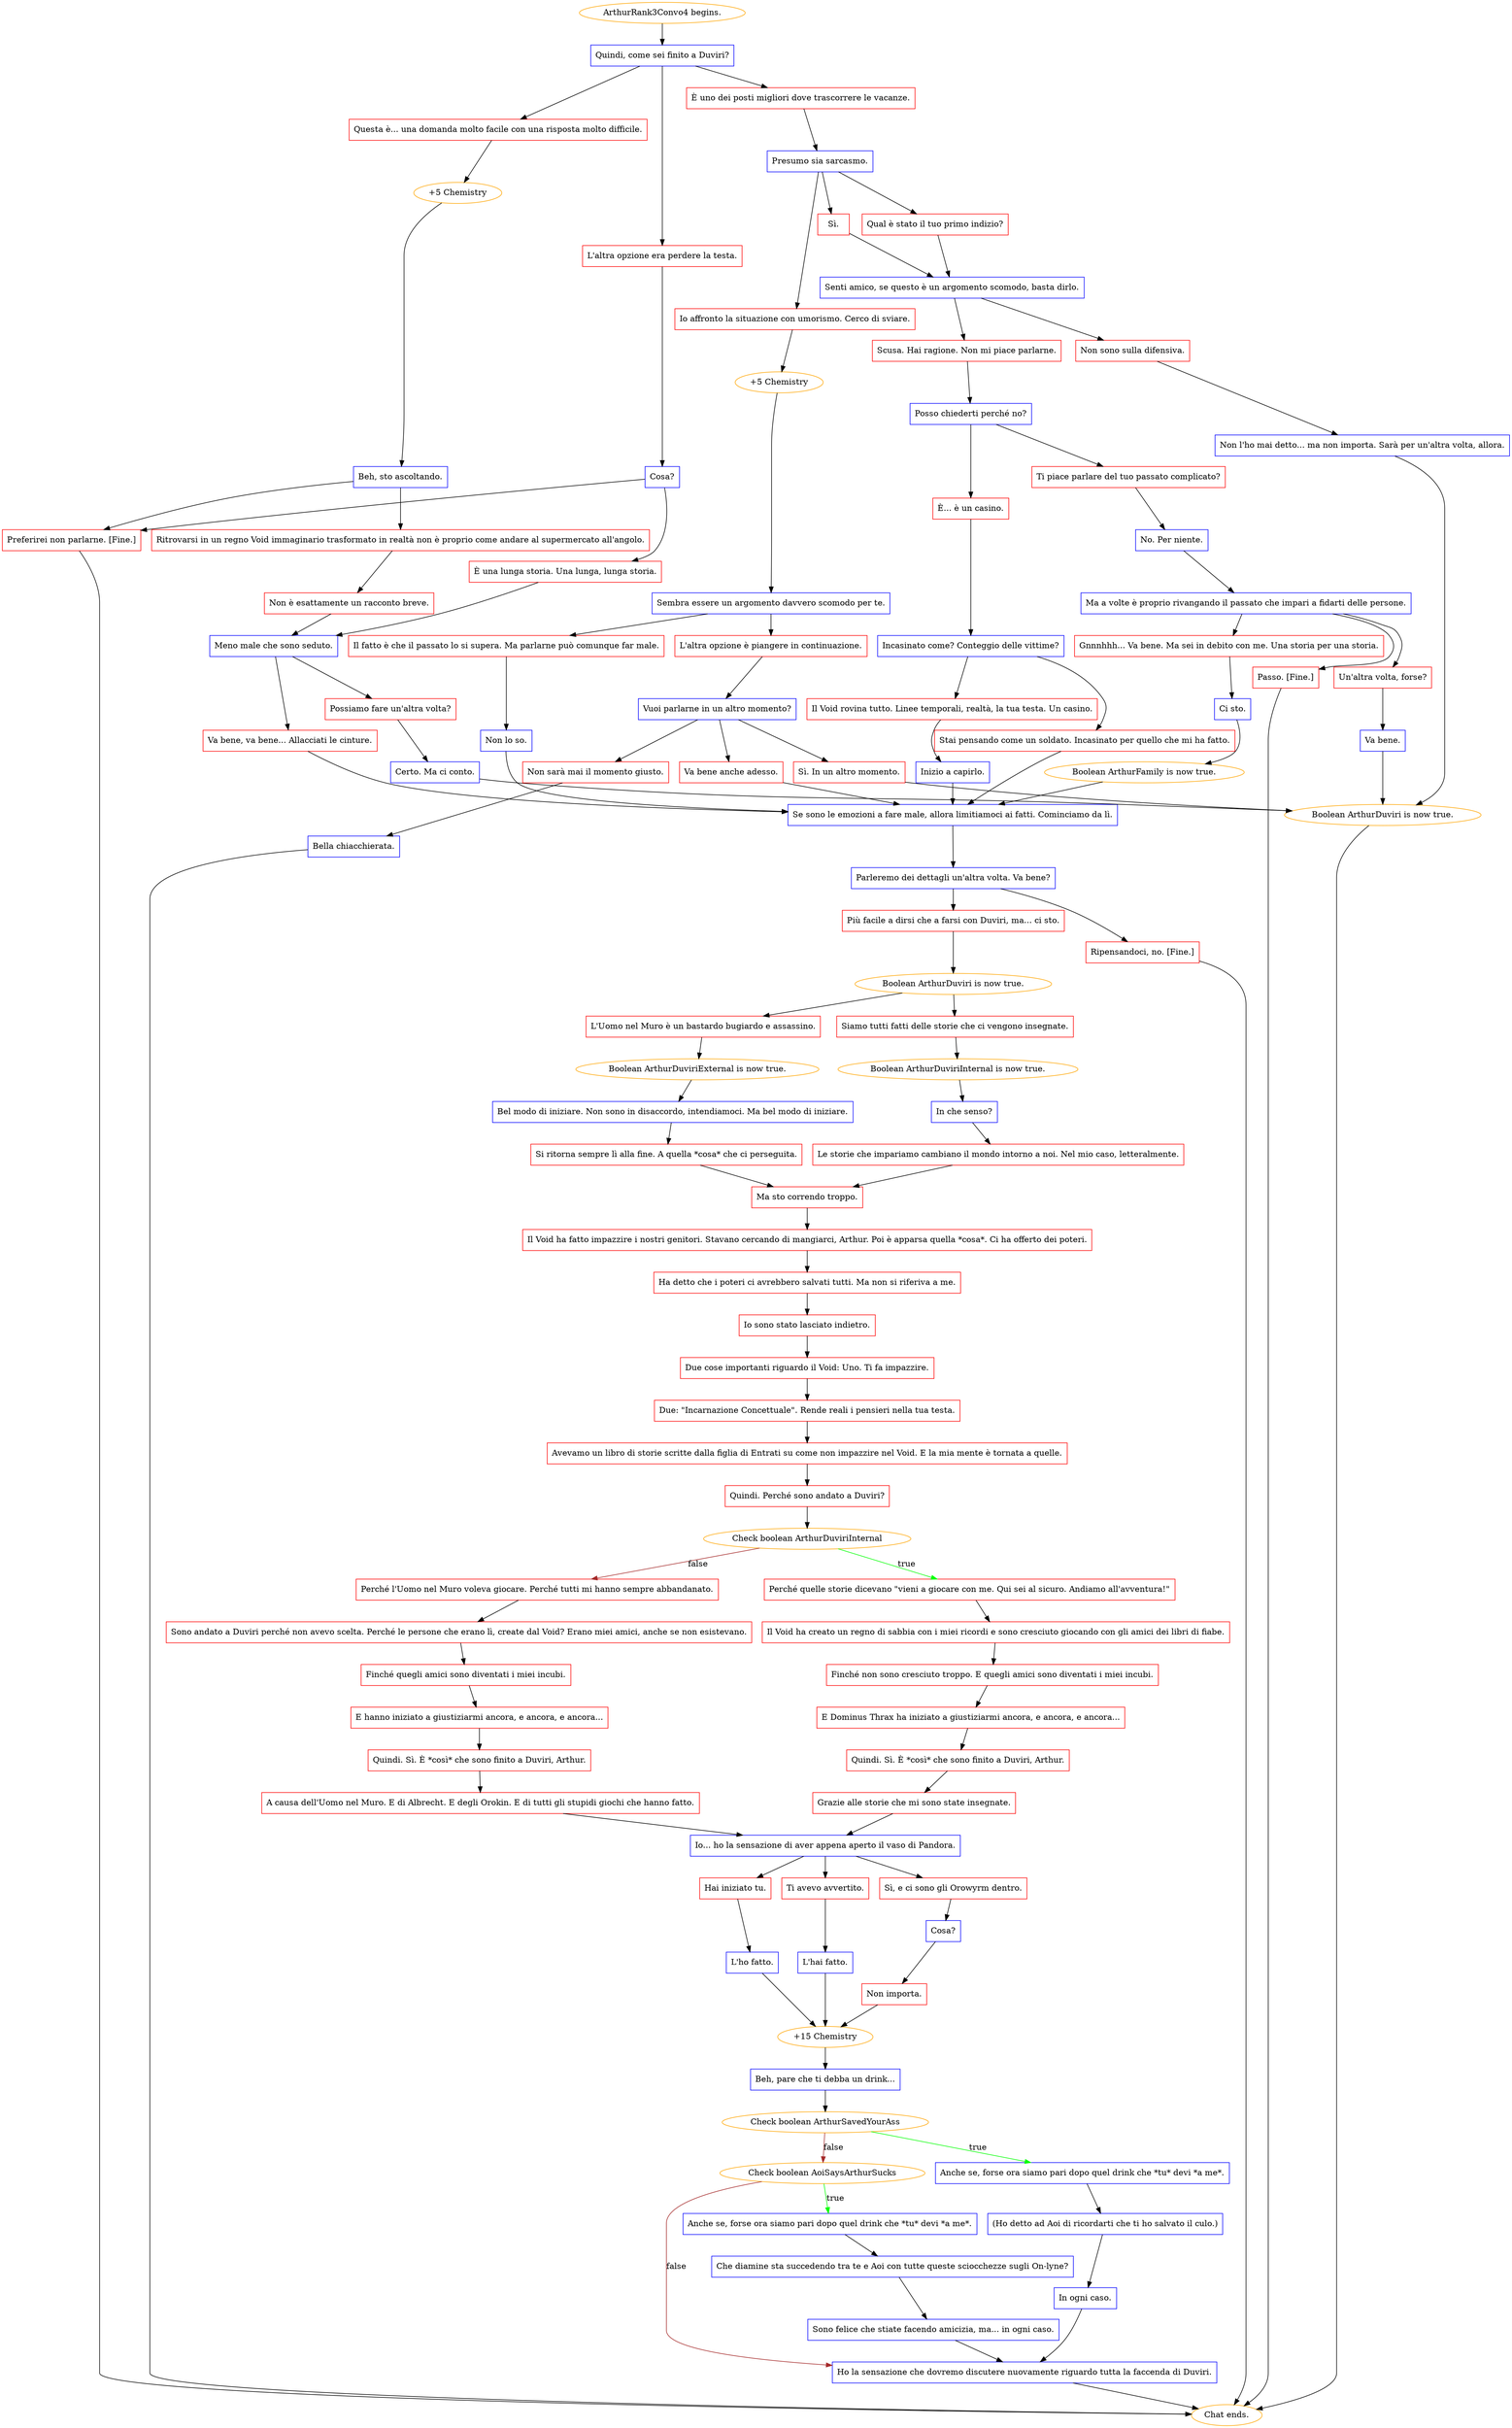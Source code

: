 digraph {
	"ArthurRank3Convo4 begins." [color=orange];
		"ArthurRank3Convo4 begins." -> j451493844;
	j451493844 [label="Quindi, come sei finito a Duviri?",shape=box,color=blue];
		j451493844 -> j4025673002;
		j451493844 -> j724888476;
		j451493844 -> j4208971134;
	j4025673002 [label="Questa è... una domanda molto facile con una risposta molto difficile.",shape=box,color=red];
		j4025673002 -> j213030185;
	j724888476 [label="L'altra opzione era perdere la testa.",shape=box,color=red];
		j724888476 -> j1280407967;
	j4208971134 [label="È uno dei posti migliori dove trascorrere le vacanze.",shape=box,color=red];
		j4208971134 -> j3356712743;
	j213030185 [label="+5 Chemistry",color=orange];
		j213030185 -> j3381311522;
	j1280407967 [label="Cosa?",shape=box,color=blue];
		j1280407967 -> j1848819517;
		j1280407967 -> j1856520504;
	j3356712743 [label="Presumo sia sarcasmo.",shape=box,color=blue];
		j3356712743 -> j3816715705;
		j3356712743 -> j2150526720;
		j3356712743 -> j3568773982;
	j3381311522 [label="Beh, sto ascoltando.",shape=box,color=blue];
		j3381311522 -> j675003556;
		j3381311522 -> j1856520504;
	j1848819517 [label="È una lunga storia. Una lunga, lunga storia.",shape=box,color=red];
		j1848819517 -> j834799016;
	j1856520504 [label="Preferirei non parlarne. [Fine.]",shape=box,color=red];
		j1856520504 -> "Chat ends.";
	j3816715705 [label="Io affronto la situazione con umorismo. Cerco di sviare.",shape=box,color=red];
		j3816715705 -> j615763134;
	j2150526720 [label="Sì.",shape=box,color=red];
		j2150526720 -> j3218272447;
	j3568773982 [label="Qual è stato il tuo primo indizio?",shape=box,color=red];
		j3568773982 -> j3218272447;
	j675003556 [label="Ritrovarsi in un regno Void immaginario trasformato in realtà non è proprio come andare al supermercato all'angolo.",shape=box,color=red];
		j675003556 -> j3592983412;
	j834799016 [label="Meno male che sono seduto.",shape=box,color=blue];
		j834799016 -> j594355938;
		j834799016 -> j2396073711;
	"Chat ends." [color=orange];
	j615763134 [label="+5 Chemistry",color=orange];
		j615763134 -> j3621499640;
	j3218272447 [label="Senti amico, se questo è un argomento scomodo, basta dirlo.",shape=box,color=blue];
		j3218272447 -> j4007454406;
		j3218272447 -> j2558476;
	j3592983412 [label="Non è esattamente un racconto breve.",shape=box,color=red];
		j3592983412 -> j834799016;
	j594355938 [label="Va bene, va bene... Allacciati le cinture.",shape=box,color=red];
		j594355938 -> j2123411869;
	j2396073711 [label="Possiamo fare un'altra volta?",shape=box,color=red];
		j2396073711 -> j2019071983;
	j3621499640 [label="Sembra essere un argomento davvero scomodo per te.",shape=box,color=blue];
		j3621499640 -> j3800569548;
		j3621499640 -> j1907968429;
	j4007454406 [label="Scusa. Hai ragione. Non mi piace parlarne.",shape=box,color=red];
		j4007454406 -> j599798168;
	j2558476 [label="Non sono sulla difensiva.",shape=box,color=red];
		j2558476 -> j2312678425;
	j2123411869 [label="Se sono le emozioni a fare male, allora limitiamoci ai fatti. Cominciamo da lì.",shape=box,color=blue];
		j2123411869 -> j2631362619;
	j2019071983 [label="Certo. Ma ci conto.",shape=box,color=blue];
		j2019071983 -> j1992354670;
	j3800569548 [label="Il fatto è che il passato lo si supera. Ma parlarne può comunque far male.",shape=box,color=red];
		j3800569548 -> j2667903745;
	j1907968429 [label="L'altra opzione è piangere in continuazione.",shape=box,color=red];
		j1907968429 -> j2999937707;
	j599798168 [label="Posso chiederti perché no?",shape=box,color=blue];
		j599798168 -> j3264980656;
		j599798168 -> j3792750888;
	j2312678425 [label="Non l'ho mai detto... ma non importa. Sarà per un'altra volta, allora.",shape=box,color=blue];
		j2312678425 -> j1992354670;
	j2631362619 [label="Parleremo dei dettagli un'altra volta. Va bene?",shape=box,color=blue];
		j2631362619 -> j2610044016;
		j2631362619 -> j1305966701;
	j1992354670 [label="Boolean ArthurDuviri is now true.",color=orange];
		j1992354670 -> "Chat ends.";
	j2667903745 [label="Non lo so.",shape=box,color=blue];
		j2667903745 -> j2123411869;
	j2999937707 [label="Vuoi parlarne in un altro momento?",shape=box,color=blue];
		j2999937707 -> j2887781338;
		j2999937707 -> j2371223165;
		j2999937707 -> j2958257930;
	j3264980656 [label="È... è un casino.",shape=box,color=red];
		j3264980656 -> j731189975;
	j3792750888 [label="Ti piace parlare del tuo passato complicato?",shape=box,color=red];
		j3792750888 -> j3585754776;
	j2610044016 [label="Più facile a dirsi che a farsi con Duviri, ma... ci sto.",shape=box,color=red];
		j2610044016 -> j2288046648;
	j1305966701 [label="Ripensandoci, no. [Fine.]",shape=box,color=red];
		j1305966701 -> "Chat ends.";
	j2887781338 [label="Va bene anche adesso.",shape=box,color=red];
		j2887781338 -> j2123411869;
	j2371223165 [label="Sì. In un altro momento.",shape=box,color=red];
		j2371223165 -> j1992354670;
	j2958257930 [label="Non sarà mai il momento giusto.",shape=box,color=red];
		j2958257930 -> j414447567;
	j731189975 [label="Incasinato come? Conteggio delle vittime?",shape=box,color=blue];
		j731189975 -> j3690298580;
		j731189975 -> j4165541309;
	j3585754776 [label="No. Per niente.",shape=box,color=blue];
		j3585754776 -> j1587849765;
	j2288046648 [label="Boolean ArthurDuviri is now true.",color=orange];
		j2288046648 -> j1909930994;
		j2288046648 -> j2123809371;
	j414447567 [label="Bella chiacchierata.",shape=box,color=blue];
		j414447567 -> "Chat ends.";
	j3690298580 [label="Il Void rovina tutto. Linee temporali, realtà, la tua testa. Un casino.",shape=box,color=red];
		j3690298580 -> j1672520036;
	j4165541309 [label="Stai pensando come un soldato. Incasinato per quello che mi ha fatto.",shape=box,color=red];
		j4165541309 -> j2123411869;
	j1587849765 [label="Ma a volte è proprio rivangando il passato che impari a fidarti delle persone.",shape=box,color=blue];
		j1587849765 -> j2870171267;
		j1587849765 -> j2532461744;
		j1587849765 -> j3576655298;
	j1909930994 [label="Siamo tutti fatti delle storie che ci vengono insegnate.",shape=box,color=red];
		j1909930994 -> j3498480725;
	j2123809371 [label="L'Uomo nel Muro è un bastardo bugiardo e assassino.",shape=box,color=red];
		j2123809371 -> j71259314;
	j1672520036 [label="Inizio a capirlo.",shape=box,color=blue];
		j1672520036 -> j2123411869;
	j2870171267 [label="Gnnnhhh... Va bene. Ma sei in debito con me. Una storia per una storia.",shape=box,color=red];
		j2870171267 -> j750500114;
	j2532461744 [label="Un'altra volta, forse?",shape=box,color=red];
		j2532461744 -> j403620523;
	j3576655298 [label="Passo. [Fine.]",shape=box,color=red];
		j3576655298 -> "Chat ends.";
	j3498480725 [label="Boolean ArthurDuviriInternal is now true.",color=orange];
		j3498480725 -> j1089076245;
	j71259314 [label="Boolean ArthurDuviriExternal is now true.",color=orange];
		j71259314 -> j145489112;
	j750500114 [label="Ci sto.",shape=box,color=blue];
		j750500114 -> j1467197288;
	j403620523 [label="Va bene.",shape=box,color=blue];
		j403620523 -> j1992354670;
	j1089076245 [label="In che senso?",shape=box,color=blue];
		j1089076245 -> j949339318;
	j145489112 [label="Bel modo di iniziare. Non sono in disaccordo, intendiamoci. Ma bel modo di iniziare.",shape=box,color=blue];
		j145489112 -> j238697349;
	j1467197288 [label="Boolean ArthurFamily is now true.",color=orange];
		j1467197288 -> j2123411869;
	j949339318 [label="Le storie che impariamo cambiano il mondo intorno a noi. Nel mio caso, letteralmente.",shape=box,color=red];
		j949339318 -> j3993403989;
	j238697349 [label="Si ritorna sempre lì alla fine. A quella *cosa* che ci perseguita.",shape=box,color=red];
		j238697349 -> j3993403989;
	j3993403989 [label="Ma sto correndo troppo.",shape=box,color=red];
		j3993403989 -> j4227897343;
	j4227897343 [label="Il Void ha fatto impazzire i nostri genitori. Stavano cercando di mangiarci, Arthur. Poi è apparsa quella *cosa*. Ci ha offerto dei poteri.",shape=box,color=red];
		j4227897343 -> j317858677;
	j317858677 [label="Ha detto che i poteri ci avrebbero salvati tutti. Ma non si riferiva a me.",shape=box,color=red];
		j317858677 -> j3730075920;
	j3730075920 [label="Io sono stato lasciato indietro.",shape=box,color=red];
		j3730075920 -> j45606711;
	j45606711 [label="Due cose importanti riguardo il Void: Uno. Ti fa impazzire.",shape=box,color=red];
		j45606711 -> j901552710;
	j901552710 [label="Due: \"Incarnazione Concettuale\". Rende reali i pensieri nella tua testa.",shape=box,color=red];
		j901552710 -> j2550949951;
	j2550949951 [label="Avevamo un libro di storie scritte dalla figlia di Entrati su come non impazzire nel Void. E la mia mente è tornata a quelle.",shape=box,color=red];
		j2550949951 -> j3561003431;
	j3561003431 [label="Quindi. Perché sono andato a Duviri?",shape=box,color=red];
		j3561003431 -> j3129190836;
	j3129190836 [label="Check boolean ArthurDuviriInternal",color=orange];
		j3129190836 -> j1652739480 [label=true,color=green];
		j3129190836 -> j3224989498 [label=false,color=brown];
	j1652739480 [label="Perché quelle storie dicevano \"vieni a giocare con me. Qui sei al sicuro. Andiamo all'avventura!\"",shape=box,color=red];
		j1652739480 -> j1137265874;
	j3224989498 [label="Perché l'Uomo nel Muro voleva giocare. Perché tutti mi hanno sempre abbandanato.",shape=box,color=red];
		j3224989498 -> j4269201121;
	j1137265874 [label="Il Void ha creato un regno di sabbia con i miei ricordi e sono cresciuto giocando con gli amici dei libri di fiabe.",shape=box,color=red];
		j1137265874 -> j960515828;
	j4269201121 [label="Sono andato a Duviri perché non avevo scelta. Perché le persone che erano lì, create dal Void? Erano miei amici, anche se non esistevano.",shape=box,color=red];
		j4269201121 -> j3325917552;
	j960515828 [label="Finché non sono cresciuto troppo. E quegli amici sono diventati i miei incubi.",shape=box,color=red];
		j960515828 -> j3753747323;
	j3325917552 [label="Finché quegli amici sono diventati i miei incubi.",shape=box,color=red];
		j3325917552 -> j2096332270;
	j3753747323 [label="E Dominus Thrax ha iniziato a giustiziarmi ancora, e ancora, e ancora...",shape=box,color=red];
		j3753747323 -> j692742856;
	j2096332270 [label="E hanno iniziato a giustiziarmi ancora, e ancora, e ancora...",shape=box,color=red];
		j2096332270 -> j2216087733;
	j692742856 [label="Quindi. Sì. È *così* che sono finito a Duviri, Arthur.",shape=box,color=red];
		j692742856 -> j2794938429;
	j2216087733 [label="Quindi. Sì. È *così* che sono finito a Duviri, Arthur.",shape=box,color=red];
		j2216087733 -> j1083087747;
	j2794938429 [label="Grazie alle storie che mi sono state insegnate.",shape=box,color=red];
		j2794938429 -> j2946780628;
	j1083087747 [label="A causa dell'Uomo nel Muro. E di Albrecht. E degli Orokin. E di tutti gli stupidi giochi che hanno fatto.",shape=box,color=red];
		j1083087747 -> j2946780628;
	j2946780628 [label="Io... ho la sensazione di aver appena aperto il vaso di Pandora.",shape=box,color=blue];
		j2946780628 -> j1878912818;
		j2946780628 -> j40756370;
		j2946780628 -> j2091156076;
	j1878912818 [label="Sì, e ci sono gli Orowyrm dentro.",shape=box,color=red];
		j1878912818 -> j2697229711;
	j40756370 [label="Hai iniziato tu.",shape=box,color=red];
		j40756370 -> j802440910;
	j2091156076 [label="Ti avevo avvertito.",shape=box,color=red];
		j2091156076 -> j4155461520;
	j2697229711 [label="Cosa?",shape=box,color=blue];
		j2697229711 -> j1670082411;
	j802440910 [label="L'ho fatto.",shape=box,color=blue];
		j802440910 -> j3771033309;
	j4155461520 [label="L'hai fatto.",shape=box,color=blue];
		j4155461520 -> j3771033309;
	j1670082411 [label="Non importa.",shape=box,color=red];
		j1670082411 -> j3771033309;
	j3771033309 [label="+15 Chemistry",color=orange];
		j3771033309 -> j1320636148;
	j1320636148 [label="Beh, pare che ti debba un drink...",shape=box,color=blue];
		j1320636148 -> j3425600581;
	j3425600581 [label="Check boolean ArthurSavedYourAss",color=orange];
		j3425600581 -> j445651847 [label=true,color=green];
		j3425600581 -> j75274710 [label=false,color=brown];
	j445651847 [label="Anche se, forse ora siamo pari dopo quel drink che *tu* devi *a me*.",shape=box,color=blue];
		j445651847 -> j2183210726;
	j75274710 [label="Check boolean AoiSaysArthurSucks",color=orange];
		j75274710 -> j3685695321 [label=true,color=green];
		j75274710 -> j2930330342 [label=false,color=brown];
	j2183210726 [label="(Ho detto ad Aoi di ricordarti che ti ho salvato il culo.)",shape=box,color=blue];
		j2183210726 -> j1606448642;
	j3685695321 [label="Anche se, forse ora siamo pari dopo quel drink che *tu* devi *a me*.",shape=box,color=blue];
		j3685695321 -> j2642847365;
	j2930330342 [label="Ho la sensazione che dovremo discutere nuovamente riguardo tutta la faccenda di Duviri.",shape=box,color=blue];
		j2930330342 -> "Chat ends.";
	j1606448642 [label="In ogni caso.",shape=box,color=blue];
		j1606448642 -> j2930330342;
	j2642847365 [label="Che diamine sta succedendo tra te e Aoi con tutte queste sciocchezze sugli On-lyne?",shape=box,color=blue];
		j2642847365 -> j2175397256;
	j2175397256 [label="Sono felice che stiate facendo amicizia, ma... in ogni caso.",shape=box,color=blue];
		j2175397256 -> j2930330342;
}